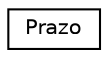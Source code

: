 digraph "Graphical Class Hierarchy"
{
 // LATEX_PDF_SIZE
  edge [fontname="Helvetica",fontsize="10",labelfontname="Helvetica",labelfontsize="10"];
  node [fontname="Helvetica",fontsize="10",shape=record];
  rankdir="LR";
  Node0 [label="Prazo",height=0.2,width=0.4,color="black", fillcolor="white", style="filled",URL="$class_prazo.html",tooltip="Padrão para codificação de prazos."];
}
